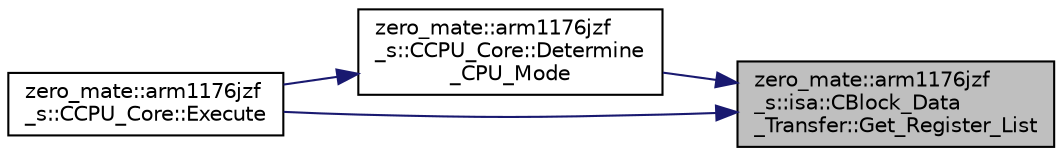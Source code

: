digraph "zero_mate::arm1176jzf_s::isa::CBlock_Data_Transfer::Get_Register_List"
{
 // LATEX_PDF_SIZE
  bgcolor="transparent";
  edge [fontname="Helvetica",fontsize="10",labelfontname="Helvetica",labelfontsize="10"];
  node [fontname="Helvetica",fontsize="10",shape=record];
  rankdir="RL";
  Node1 [label="zero_mate::arm1176jzf\l_s::isa::CBlock_Data\l_Transfer::Get_Register_List",height=0.2,width=0.4,color="black", fillcolor="grey75", style="filled", fontcolor="black",tooltip=" "];
  Node1 -> Node2 [dir="back",color="midnightblue",fontsize="10",style="solid",fontname="Helvetica"];
  Node2 [label="zero_mate::arm1176jzf\l_s::CCPU_Core::Determine\l_CPU_Mode",height=0.2,width=0.4,color="black",URL="$classzero__mate_1_1arm1176jzf__s_1_1CCPU__Core.html#a78980460ec7632099c51e96226a08f31",tooltip="Determines the mode of the CPU that should be used in a block data transfer instruction."];
  Node2 -> Node3 [dir="back",color="midnightblue",fontsize="10",style="solid",fontname="Helvetica"];
  Node3 [label="zero_mate::arm1176jzf\l_s::CCPU_Core::Execute",height=0.2,width=0.4,color="black",URL="$classzero__mate_1_1arm1176jzf__s_1_1CCPU__Core.html#a524d4d2622a78e1c416bf4528700bc00",tooltip="Executes a block data transfer instruction."];
  Node1 -> Node3 [dir="back",color="midnightblue",fontsize="10",style="solid",fontname="Helvetica"];
}
